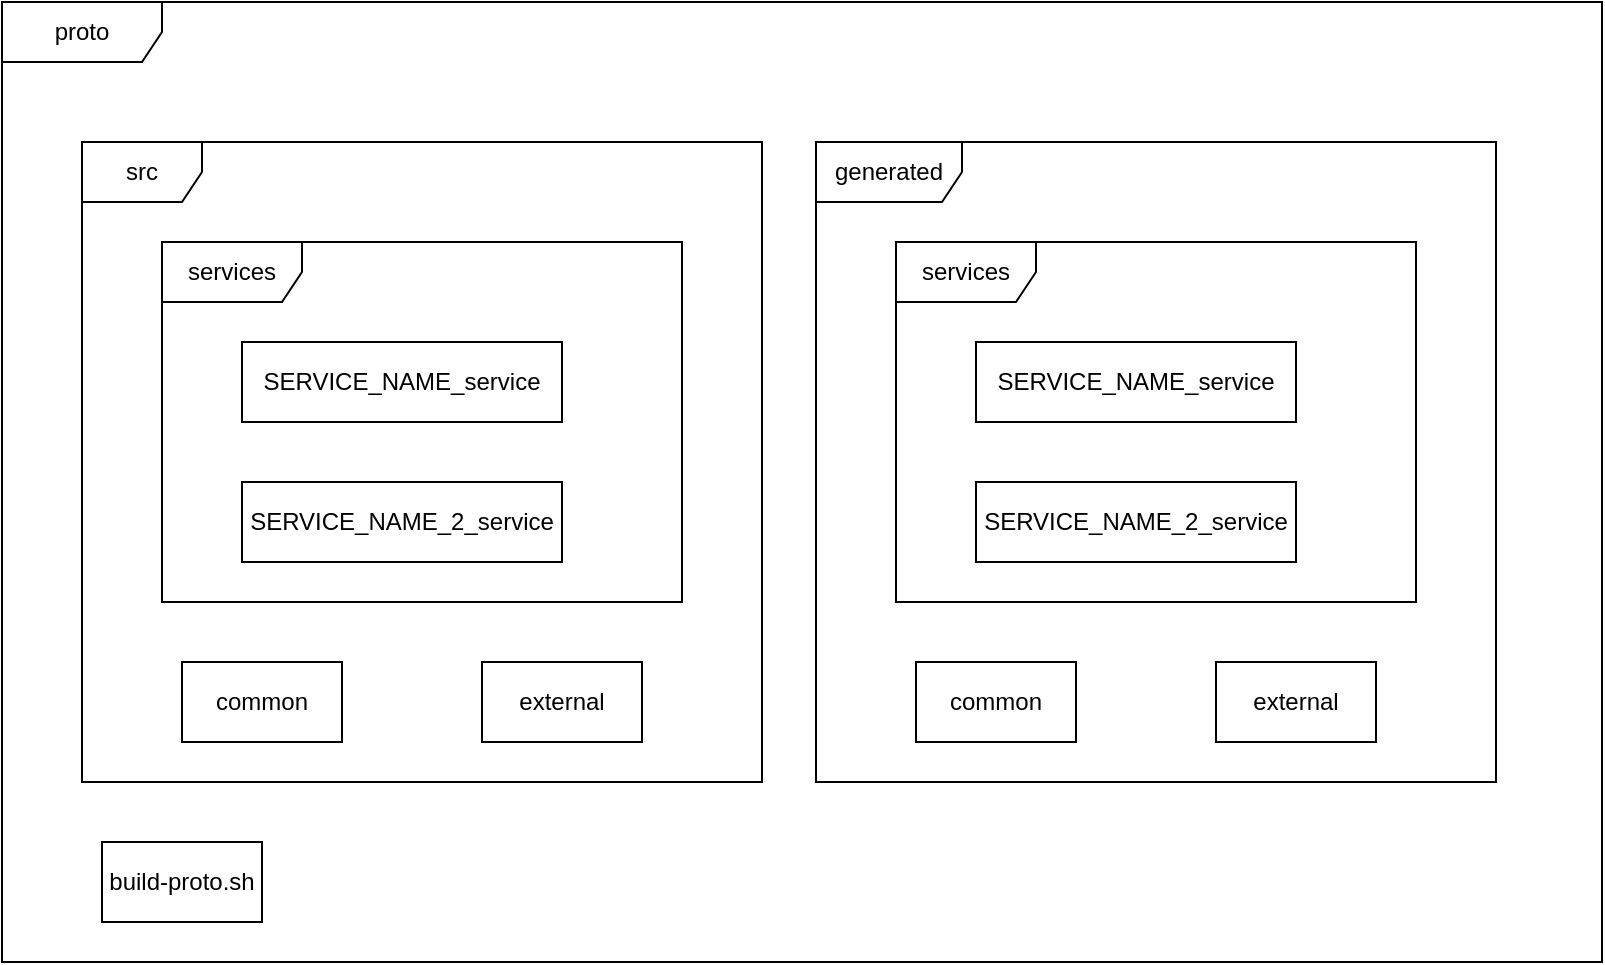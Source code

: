 <mxfile version="26.2.2" pages="3">
  <diagram name="Página-1" id="3v4JH7CiTmIy5q_-C4Jn">
    <mxGraphModel dx="1044" dy="626" grid="1" gridSize="10" guides="1" tooltips="1" connect="1" arrows="1" fold="1" page="1" pageScale="1" pageWidth="827" pageHeight="1169" math="0" shadow="0">
      <root>
        <mxCell id="0" />
        <mxCell id="1" parent="0" />
        <mxCell id="LFEP62_ntlTdYPU8Oof--1" value="proto" style="shape=umlFrame;whiteSpace=wrap;html=1;pointerEvents=0;recursiveResize=0;container=1;collapsible=0;width=80;height=30;" vertex="1" parent="1">
          <mxGeometry x="80" y="40" width="800" height="480" as="geometry" />
        </mxCell>
        <mxCell id="LFEP62_ntlTdYPU8Oof--10" value="src" style="shape=umlFrame;whiteSpace=wrap;html=1;pointerEvents=0;recursiveResize=0;container=1;collapsible=0;width=60;height=30;" vertex="1" parent="LFEP62_ntlTdYPU8Oof--1">
          <mxGeometry x="40" y="70" width="340" height="320" as="geometry" />
        </mxCell>
        <mxCell id="LFEP62_ntlTdYPU8Oof--11" value="services" style="shape=umlFrame;whiteSpace=wrap;html=1;pointerEvents=0;recursiveResize=0;container=1;collapsible=0;width=70;height=30;" vertex="1" parent="LFEP62_ntlTdYPU8Oof--10">
          <mxGeometry x="40" y="50" width="260" height="180" as="geometry" />
        </mxCell>
        <mxCell id="LFEP62_ntlTdYPU8Oof--4" value="SERVICE_NAME_service" style="rounded=0;whiteSpace=wrap;html=1;" vertex="1" parent="LFEP62_ntlTdYPU8Oof--11">
          <mxGeometry x="40" y="50" width="160" height="40" as="geometry" />
        </mxCell>
        <mxCell id="LFEP62_ntlTdYPU8Oof--13" value="SERVICE_NAME_2_service" style="rounded=0;whiteSpace=wrap;html=1;" vertex="1" parent="LFEP62_ntlTdYPU8Oof--11">
          <mxGeometry x="40" y="120" width="160" height="40" as="geometry" />
        </mxCell>
        <mxCell id="LFEP62_ntlTdYPU8Oof--6" value="common" style="rounded=0;whiteSpace=wrap;html=1;" vertex="1" parent="LFEP62_ntlTdYPU8Oof--10">
          <mxGeometry x="50" y="260" width="80" height="40" as="geometry" />
        </mxCell>
        <mxCell id="LFEP62_ntlTdYPU8Oof--14" value="external" style="rounded=0;whiteSpace=wrap;html=1;" vertex="1" parent="LFEP62_ntlTdYPU8Oof--10">
          <mxGeometry x="200" y="260" width="80" height="40" as="geometry" />
        </mxCell>
        <mxCell id="LFEP62_ntlTdYPU8Oof--15" value="generated" style="shape=umlFrame;whiteSpace=wrap;html=1;pointerEvents=0;recursiveResize=0;container=1;collapsible=0;width=73;height=30;" vertex="1" parent="LFEP62_ntlTdYPU8Oof--1">
          <mxGeometry x="407" y="70" width="340" height="320" as="geometry" />
        </mxCell>
        <mxCell id="LFEP62_ntlTdYPU8Oof--16" value="services" style="shape=umlFrame;whiteSpace=wrap;html=1;pointerEvents=0;recursiveResize=0;container=1;collapsible=0;width=70;height=30;" vertex="1" parent="LFEP62_ntlTdYPU8Oof--15">
          <mxGeometry x="40" y="50" width="260" height="180" as="geometry" />
        </mxCell>
        <mxCell id="LFEP62_ntlTdYPU8Oof--17" value="SERVICE_NAME_service" style="rounded=0;whiteSpace=wrap;html=1;" vertex="1" parent="LFEP62_ntlTdYPU8Oof--16">
          <mxGeometry x="40" y="50" width="160" height="40" as="geometry" />
        </mxCell>
        <mxCell id="LFEP62_ntlTdYPU8Oof--18" value="SERVICE_NAME_2_service" style="rounded=0;whiteSpace=wrap;html=1;" vertex="1" parent="LFEP62_ntlTdYPU8Oof--16">
          <mxGeometry x="40" y="120" width="160" height="40" as="geometry" />
        </mxCell>
        <mxCell id="LFEP62_ntlTdYPU8Oof--19" value="common" style="rounded=0;whiteSpace=wrap;html=1;" vertex="1" parent="LFEP62_ntlTdYPU8Oof--15">
          <mxGeometry x="50" y="260" width="80" height="40" as="geometry" />
        </mxCell>
        <mxCell id="LFEP62_ntlTdYPU8Oof--20" value="external" style="rounded=0;whiteSpace=wrap;html=1;" vertex="1" parent="LFEP62_ntlTdYPU8Oof--15">
          <mxGeometry x="200" y="260" width="80" height="40" as="geometry" />
        </mxCell>
        <mxCell id="LFEP62_ntlTdYPU8Oof--23" value="build-proto.sh" style="rounded=0;whiteSpace=wrap;html=1;" vertex="1" parent="LFEP62_ntlTdYPU8Oof--1">
          <mxGeometry x="50" y="420" width="80" height="40" as="geometry" />
        </mxCell>
      </root>
    </mxGraphModel>
  </diagram>
  <diagram id="xEj50n1sZLa1Lk0ScF-H" name="Microservicios">
    <mxGraphModel dx="633" dy="1548" grid="1" gridSize="10" guides="1" tooltips="1" connect="1" arrows="1" fold="1" page="1" pageScale="1" pageWidth="827" pageHeight="1169" math="0" shadow="0">
      <root>
        <mxCell id="0" />
        <mxCell id="1" parent="0" />
        <mxCell id="SMvYBH-NGKMblJyvN_PE-4" value="application" style="shape=umlFrame;whiteSpace=wrap;html=1;pointerEvents=0;recursiveResize=0;container=1;collapsible=0;width=80;height=30;" vertex="1" parent="1">
          <mxGeometry x="280" y="-260" width="480" height="270" as="geometry" />
        </mxCell>
        <mxCell id="SMvYBH-NGKMblJyvN_PE-8" value="domain" style="shape=umlFrame;whiteSpace=wrap;html=1;pointerEvents=0;recursiveResize=0;container=1;collapsible=0;width=80;height=30;" vertex="1" parent="1">
          <mxGeometry x="300" y="300" width="340" height="180" as="geometry" />
        </mxCell>
        <mxCell id="SMvYBH-NGKMblJyvN_PE-9" value="infraestructure" style="shape=umlFrame;whiteSpace=wrap;html=1;pointerEvents=0;recursiveResize=0;container=1;collapsible=0;width=110;height=30;" vertex="1" parent="1">
          <mxGeometry x="280" y="520" width="340" height="180" as="geometry" />
        </mxCell>
        <mxCell id="SMvYBH-NGKMblJyvN_PE-10" value="app.module.ts" style="rounded=0;whiteSpace=wrap;html=1;" vertex="1" parent="1">
          <mxGeometry x="50" y="-200" width="120" height="40" as="geometry" />
        </mxCell>
        <mxCell id="SMvYBH-NGKMblJyvN_PE-12" value="NAME_MICROSERVICE.module.ts" style="rounded=0;whiteSpace=wrap;html=1;" vertex="1" parent="1">
          <mxGeometry x="60" y="440" width="220" height="40" as="geometry" />
        </mxCell>
        <mxCell id="SMvYBH-NGKMblJyvN_PE-13" value="main.ts" style="rounded=0;whiteSpace=wrap;html=1;" vertex="1" parent="1">
          <mxGeometry x="120" y="330" width="120" height="40" as="geometry" />
        </mxCell>
      </root>
    </mxGraphModel>
  </diagram>
  <diagram id="5Ql461Zxmx_5ZruVkNvu" name="Estructura de carpetas">
    <mxGraphModel dx="870" dy="522" grid="1" gridSize="10" guides="1" tooltips="1" connect="1" arrows="1" fold="1" page="1" pageScale="1" pageWidth="827" pageHeight="1169" math="0" shadow="0">
      <root>
        <mxCell id="0" />
        <mxCell id="1" parent="0" />
        <mxCell id="fbKDsYcmxCLl8ErTx-Sw-1" value="src" style="shape=umlFrame;whiteSpace=wrap;html=1;pointerEvents=0;recursiveResize=0;container=1;collapsible=0;width=80;height=30;" vertex="1" parent="1">
          <mxGeometry x="320" y="80" width="650" height="370" as="geometry" />
        </mxCell>
        <mxCell id="fbKDsYcmxCLl8ErTx-Sw-2" value="app.module.ts" style="rounded=0;whiteSpace=wrap;html=1;" vertex="1" parent="fbKDsYcmxCLl8ErTx-Sw-1">
          <mxGeometry x="20" y="50" width="120" height="40" as="geometry" />
        </mxCell>
        <mxCell id="fbKDsYcmxCLl8ErTx-Sw-3" value="main.ts" style="rounded=0;whiteSpace=wrap;html=1;" vertex="1" parent="fbKDsYcmxCLl8ErTx-Sw-1">
          <mxGeometry x="20" y="120" width="120" height="40" as="geometry" />
        </mxCell>
        <mxCell id="fbKDsYcmxCLl8ErTx-Sw-4" value="NAME_MICROSERVICE" style="shape=umlFrame;whiteSpace=wrap;html=1;pointerEvents=0;recursiveResize=0;container=1;collapsible=0;width=180;height=30;" vertex="1" parent="fbKDsYcmxCLl8ErTx-Sw-1">
          <mxGeometry x="230" y="140" width="320" height="160" as="geometry" />
        </mxCell>
        <mxCell id="fbKDsYcmxCLl8ErTx-Sw-9" value="app.module.ts" style="rounded=0;whiteSpace=wrap;html=1;" vertex="1" parent="fbKDsYcmxCLl8ErTx-Sw-4">
          <mxGeometry x="20" y="50" width="120" height="40" as="geometry" />
        </mxCell>
      </root>
    </mxGraphModel>
  </diagram>
</mxfile>
